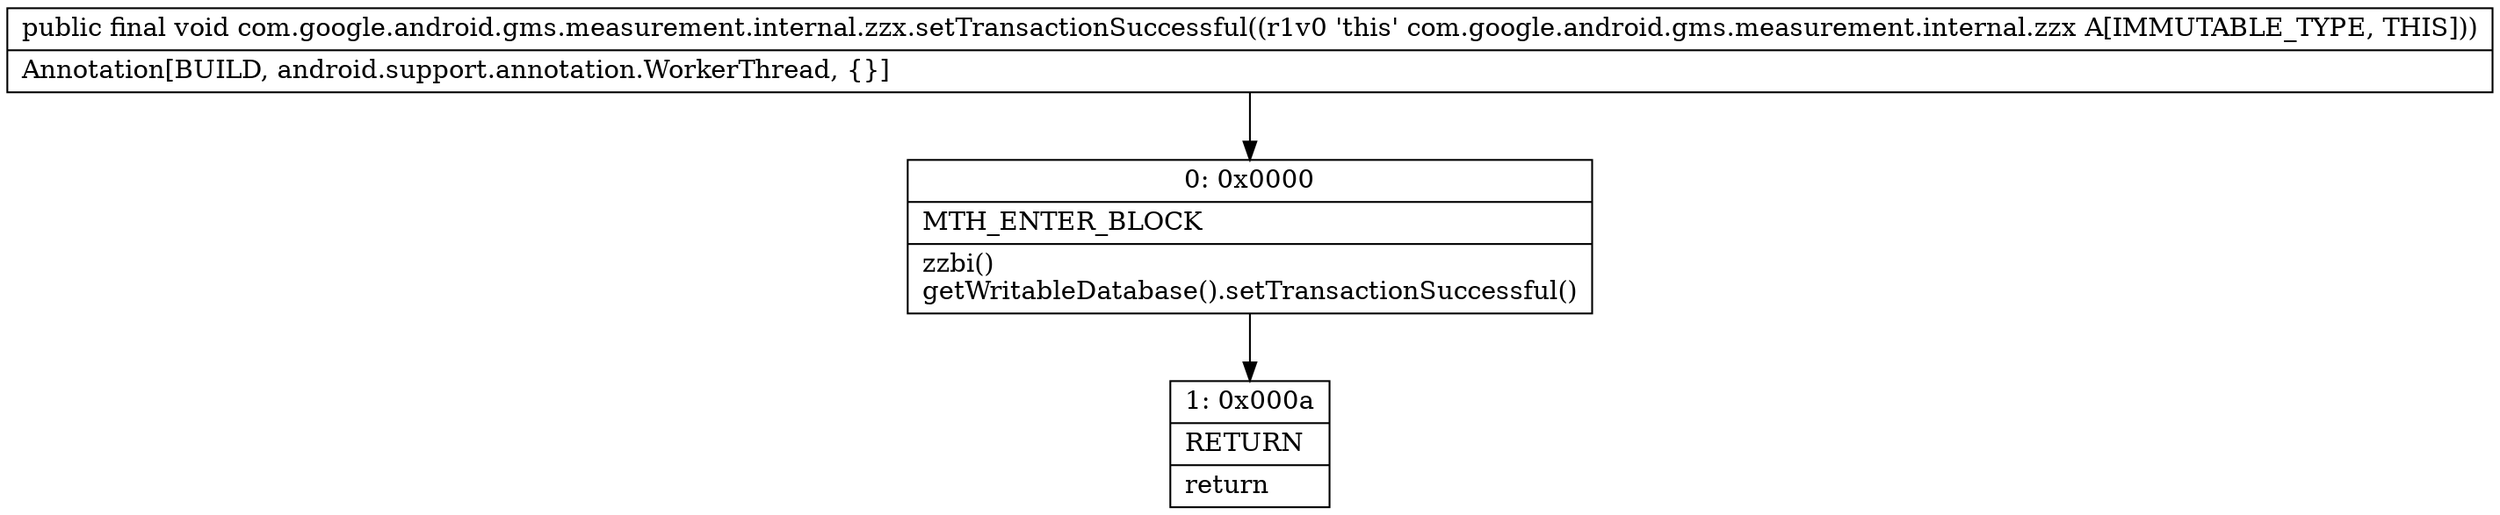 digraph "CFG forcom.google.android.gms.measurement.internal.zzx.setTransactionSuccessful()V" {
Node_0 [shape=record,label="{0\:\ 0x0000|MTH_ENTER_BLOCK\l|zzbi()\lgetWritableDatabase().setTransactionSuccessful()\l}"];
Node_1 [shape=record,label="{1\:\ 0x000a|RETURN\l|return\l}"];
MethodNode[shape=record,label="{public final void com.google.android.gms.measurement.internal.zzx.setTransactionSuccessful((r1v0 'this' com.google.android.gms.measurement.internal.zzx A[IMMUTABLE_TYPE, THIS]))  | Annotation[BUILD, android.support.annotation.WorkerThread, \{\}]\l}"];
MethodNode -> Node_0;
Node_0 -> Node_1;
}

